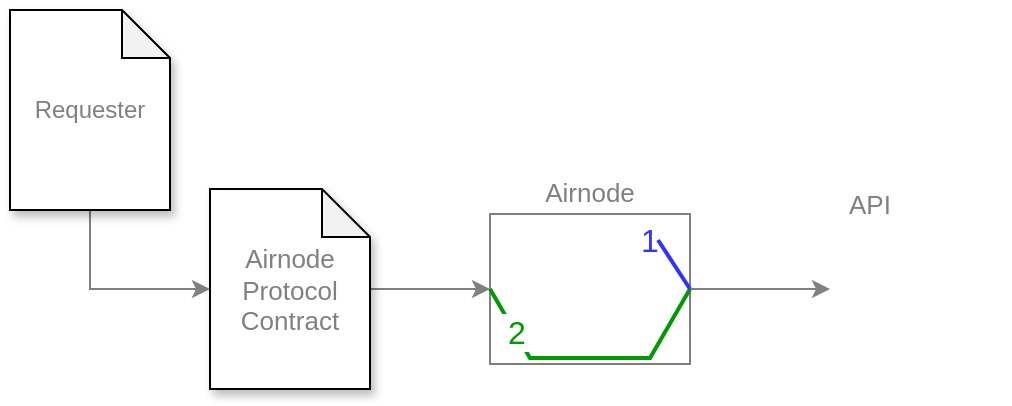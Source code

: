 <mxfile version="16.5.1" type="device"><diagram id="yY-nLBTfridUeCgD__sM" name="Page-1"><mxGraphModel dx="1106" dy="852" grid="1" gridSize="10" guides="1" tooltips="1" connect="1" arrows="1" fold="1" page="1" pageScale="1" pageWidth="850" pageHeight="1100" math="0" shadow="0"><root><mxCell id="0"/><mxCell id="1" parent="0"/><mxCell id="laKzW-a7UslSYLASaenh-17" style="edgeStyle=orthogonalEdgeStyle;rounded=0;orthogonalLoop=1;jettySize=auto;html=1;fontSize=13;fontColor=#808080;exitX=0.5;exitY=1;exitDx=0;exitDy=0;exitPerimeter=0;entryX=0;entryY=0.5;entryDx=0;entryDy=0;entryPerimeter=0;strokeWidth=1;strokeColor=#808080;" parent="1" source="laKzW-a7UslSYLASaenh-1" target="laKzW-a7UslSYLASaenh-21" edge="1"><mxGeometry relative="1" as="geometry"><mxPoint x="130" y="151.5" as="sourcePoint"/><mxPoint x="80" y="170" as="targetPoint"/></mxGeometry></mxCell><mxCell id="laKzW-a7UslSYLASaenh-1" value="&lt;font color=&quot;#808080&quot;&gt;Requester&lt;/font&gt;" style="shape=note;whiteSpace=wrap;html=1;backgroundOutline=1;darkOpacity=0.05;shadow=1;size=24;" parent="1" vertex="1"><mxGeometry x="40" y="16" width="80" height="100" as="geometry"/></mxCell><mxCell id="laKzW-a7UslSYLASaenh-22" value="" style="edgeStyle=orthogonalEdgeStyle;rounded=0;orthogonalLoop=1;jettySize=auto;html=1;fontSize=13;fontColor=#808080;strokeColor=#808080;strokeWidth=1;startArrow=classic;startFill=1;endArrow=none;endFill=0;" parent="1" source="laKzW-a7UslSYLASaenh-2" target="laKzW-a7UslSYLASaenh-21" edge="1"><mxGeometry relative="1" as="geometry"/></mxCell><mxCell id="laKzW-a7UslSYLASaenh-23" style="edgeStyle=orthogonalEdgeStyle;rounded=0;orthogonalLoop=1;jettySize=auto;html=1;fontSize=13;fontColor=#808080;strokeColor=#808080;strokeWidth=1;" parent="1" source="laKzW-a7UslSYLASaenh-2" target="laKzW-a7UslSYLASaenh-6" edge="1"><mxGeometry relative="1" as="geometry"/></mxCell><mxCell id="laKzW-a7UslSYLASaenh-2" value="" style="shape=image;verticalLabelPosition=bottom;labelBackgroundColor=#ffffff;verticalAlign=top;aspect=fixed;imageAspect=0;image=https://miro.medium.com/max/400/1*vfjYLDoXNs9OAdS_bk23RQ.png;imageBorder=#808080;" parent="1" vertex="1"><mxGeometry x="280" y="118" width="100" height="75" as="geometry"/></mxCell><mxCell id="laKzW-a7UslSYLASaenh-5" value="Airnode" style="text;html=1;strokeColor=none;fillColor=none;align=center;verticalAlign=middle;whiteSpace=wrap;rounded=0;fontSize=13;fontColor=#808080;" parent="1" vertex="1"><mxGeometry x="300" y="92" width="60" height="30" as="geometry"/></mxCell><mxCell id="laKzW-a7UslSYLASaenh-6" value="" style="shape=image;verticalLabelPosition=bottom;labelBackgroundColor=#ffffff;verticalAlign=top;aspect=fixed;imageAspect=0;image=https://encrypted-tbn0.gstatic.com/images?q=tbn:ANd9GcRNbAM_iQtPhMNVulyLBRSeBqFQQy3yhF4D_w&amp;usqp=CAU;rotation=270;opacity=30;direction=east;" parent="1" vertex="1"><mxGeometry x="450" y="110.5" width="90" height="90" as="geometry"/></mxCell><mxCell id="laKzW-a7UslSYLASaenh-9" value="API" style="text;html=1;strokeColor=none;fillColor=none;align=center;verticalAlign=middle;whiteSpace=wrap;rounded=0;fontSize=13;fontColor=#808080;" parent="1" vertex="1"><mxGeometry x="440" y="98" width="60" height="30" as="geometry"/></mxCell><mxCell id="laKzW-a7UslSYLASaenh-21" value="Airnode&lt;br&gt;Protocol&lt;br&gt;Contract" style="shape=note;whiteSpace=wrap;html=1;backgroundOutline=1;darkOpacity=0.05;shadow=1;fontSize=13;fontColor=#808080;size=24;" parent="1" vertex="1"><mxGeometry x="140" y="105.5" width="80" height="100" as="geometry"/></mxCell><mxCell id="laKzW-a7UslSYLASaenh-24" value="" style="endArrow=none;html=1;rounded=0;fontSize=13;fontColor=#808080;strokeColor=#009900;strokeWidth=2;exitX=0;exitY=0.5;exitDx=0;exitDy=0;entryX=1;entryY=0.5;entryDx=0;entryDy=0;" parent="1" source="laKzW-a7UslSYLASaenh-2" target="laKzW-a7UslSYLASaenh-2" edge="1"><mxGeometry width="50" height="50" relative="1" as="geometry"><mxPoint x="330" y="320" as="sourcePoint"/><mxPoint x="380" y="270" as="targetPoint"/><Array as="points"><mxPoint x="300" y="190"/><mxPoint x="360" y="190"/></Array></mxGeometry></mxCell><mxCell id="laKzW-a7UslSYLASaenh-31" value="&lt;font color=&quot;#009900&quot;&gt;&amp;nbsp;2&amp;nbsp;&lt;/font&gt;" style="edgeLabel;html=1;align=center;verticalAlign=middle;resizable=0;points=[];fontSize=16;fontColor=#3333FF;" parent="laKzW-a7UslSYLASaenh-24" vertex="1" connectable="0"><mxGeometry x="-0.64" relative="1" as="geometry"><mxPoint as="offset"/></mxGeometry></mxCell><mxCell id="laKzW-a7UslSYLASaenh-28" value="" style="endArrow=none;html=1;rounded=0;fontSize=16;fontColor=#3333FF;strokeColor=#3333FF;strokeWidth=2;exitX=1;exitY=0.5;exitDx=0;exitDy=0;" parent="1" source="laKzW-a7UslSYLASaenh-2" edge="1"><mxGeometry width="50" height="50" relative="1" as="geometry"><mxPoint x="440" y="116" as="sourcePoint"/><mxPoint x="364" y="131" as="targetPoint"/></mxGeometry></mxCell><mxCell id="laKzW-a7UslSYLASaenh-30" value="1" style="text;html=1;strokeColor=none;fillColor=none;align=center;verticalAlign=middle;whiteSpace=wrap;rounded=0;shadow=1;fontSize=16;fontColor=#3333FF;" parent="1" vertex="1"><mxGeometry x="330" y="116" width="60" height="30" as="geometry"/></mxCell></root></mxGraphModel></diagram></mxfile>